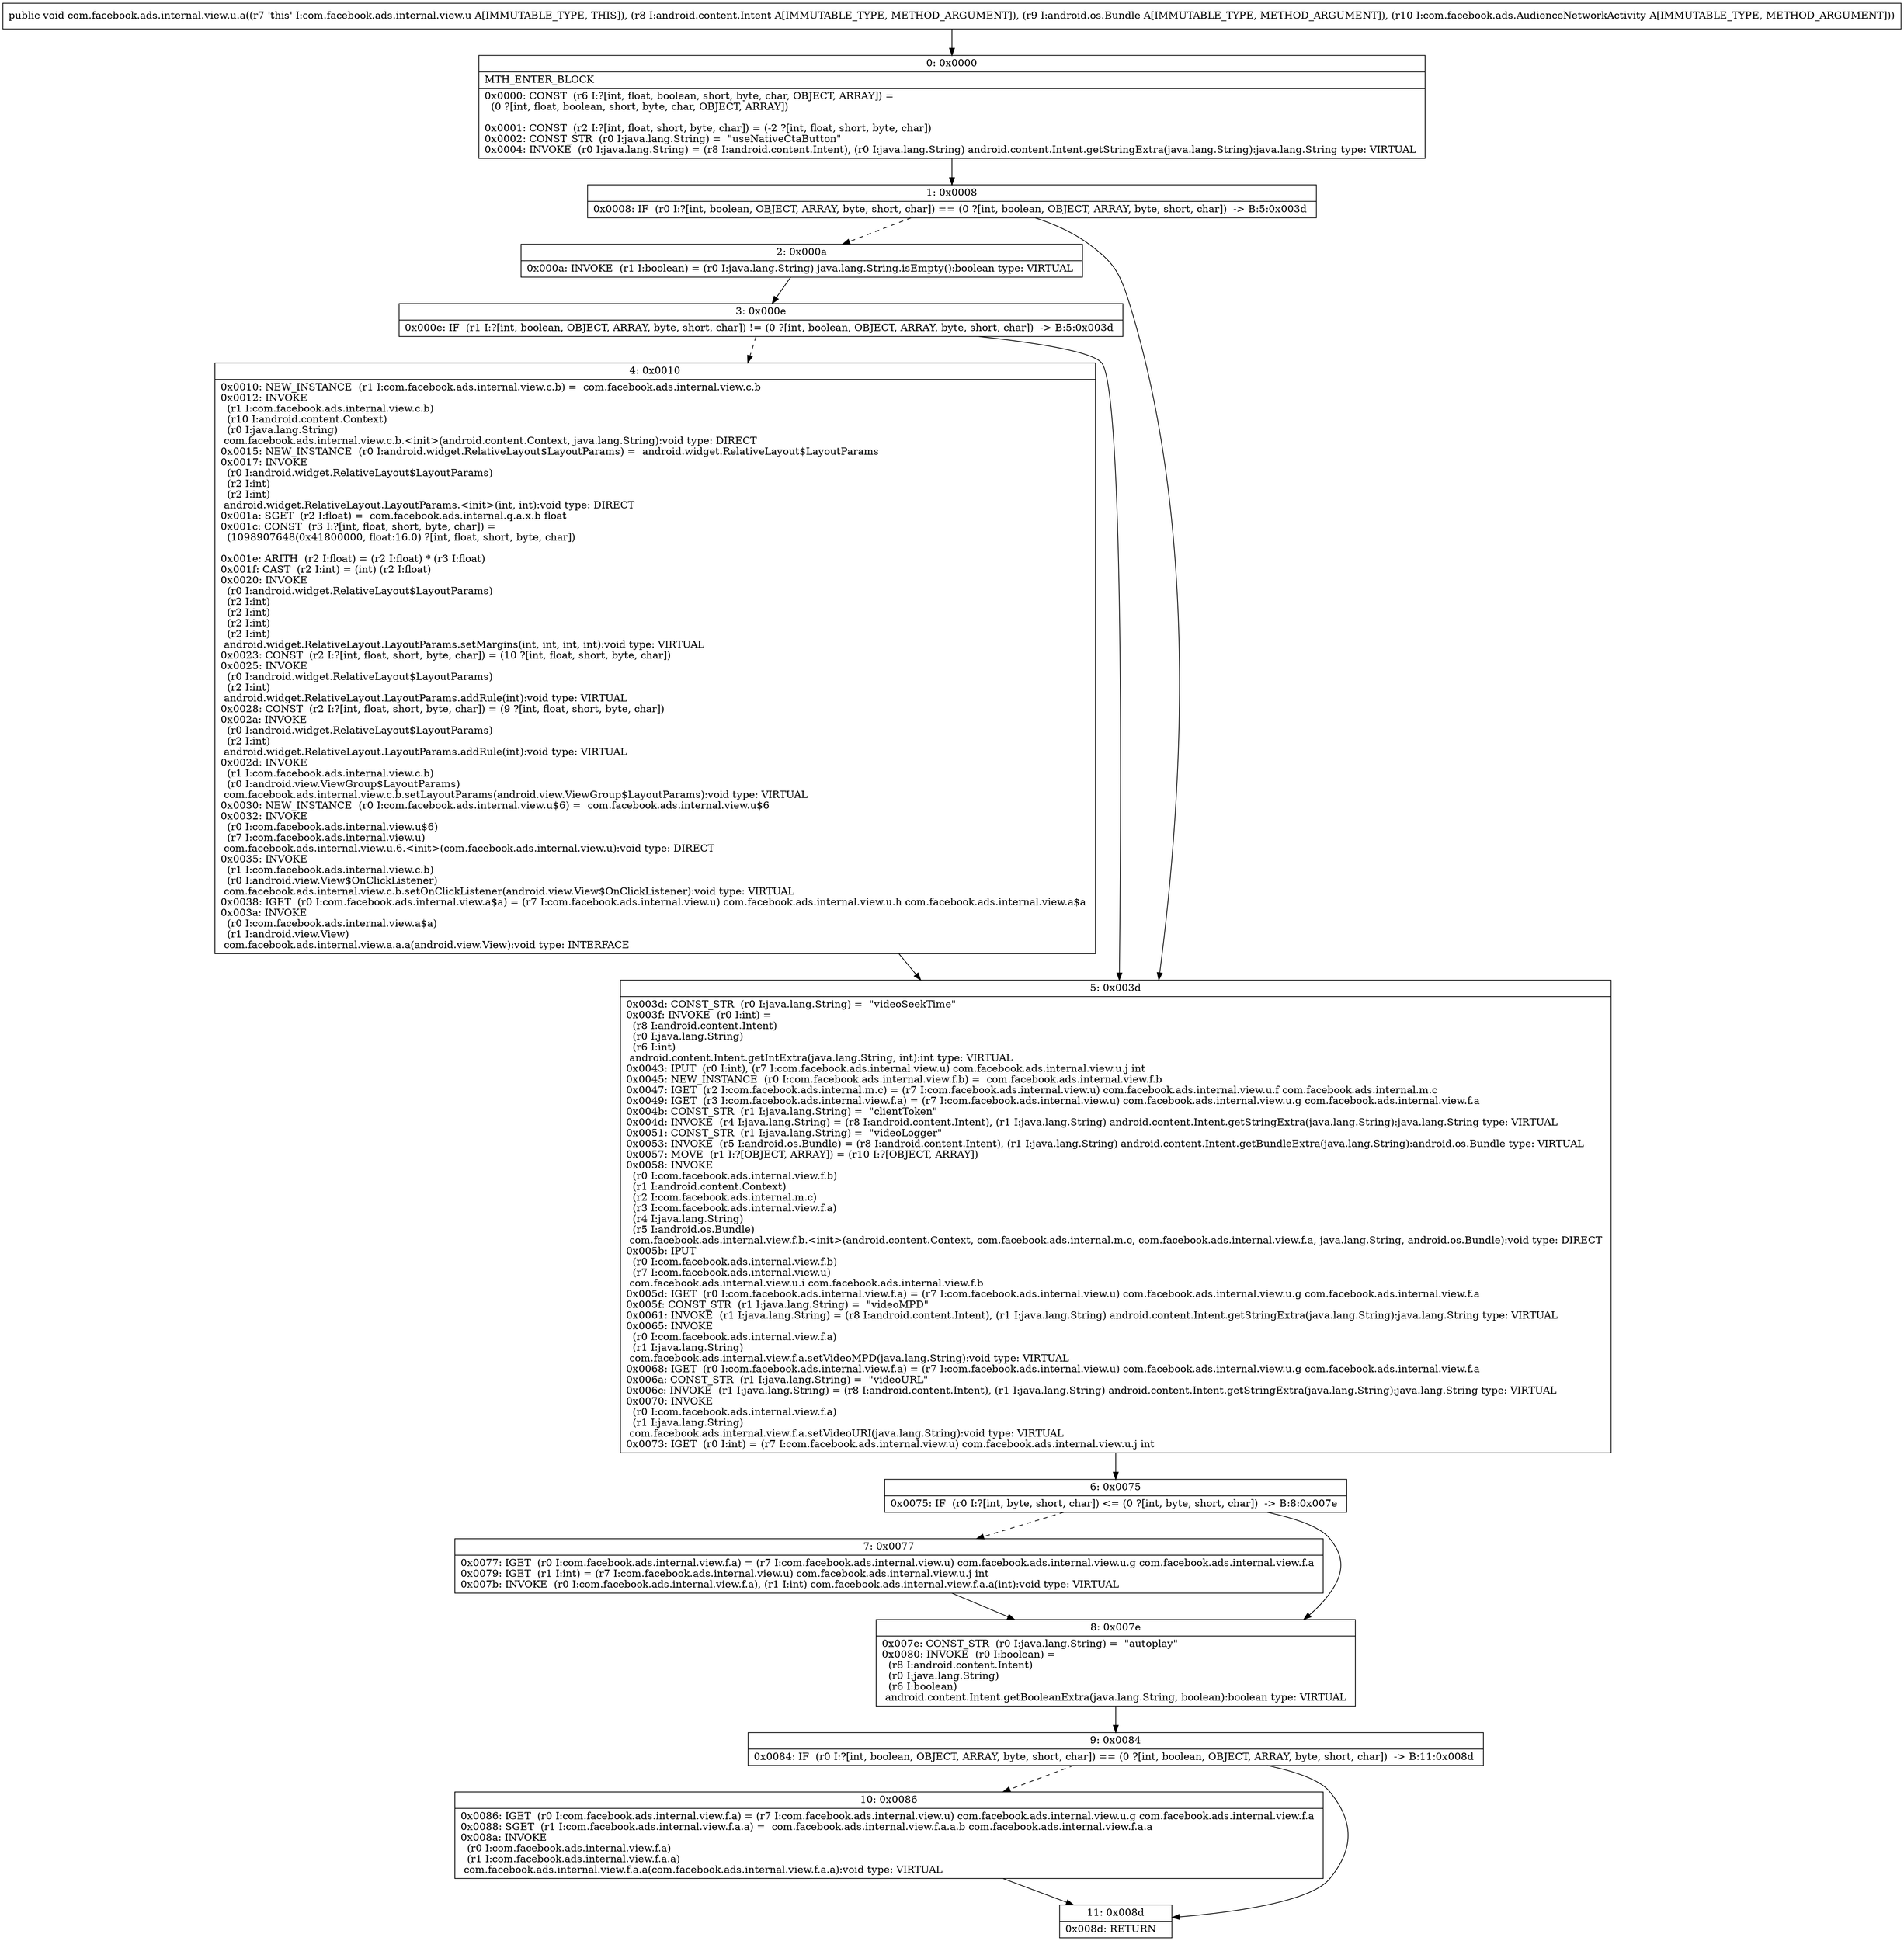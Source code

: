 digraph "CFG forcom.facebook.ads.internal.view.u.a(Landroid\/content\/Intent;Landroid\/os\/Bundle;Lcom\/facebook\/ads\/AudienceNetworkActivity;)V" {
Node_0 [shape=record,label="{0\:\ 0x0000|MTH_ENTER_BLOCK\l|0x0000: CONST  (r6 I:?[int, float, boolean, short, byte, char, OBJECT, ARRAY]) = \l  (0 ?[int, float, boolean, short, byte, char, OBJECT, ARRAY])\l \l0x0001: CONST  (r2 I:?[int, float, short, byte, char]) = (\-2 ?[int, float, short, byte, char]) \l0x0002: CONST_STR  (r0 I:java.lang.String) =  \"useNativeCtaButton\" \l0x0004: INVOKE  (r0 I:java.lang.String) = (r8 I:android.content.Intent), (r0 I:java.lang.String) android.content.Intent.getStringExtra(java.lang.String):java.lang.String type: VIRTUAL \l}"];
Node_1 [shape=record,label="{1\:\ 0x0008|0x0008: IF  (r0 I:?[int, boolean, OBJECT, ARRAY, byte, short, char]) == (0 ?[int, boolean, OBJECT, ARRAY, byte, short, char])  \-\> B:5:0x003d \l}"];
Node_2 [shape=record,label="{2\:\ 0x000a|0x000a: INVOKE  (r1 I:boolean) = (r0 I:java.lang.String) java.lang.String.isEmpty():boolean type: VIRTUAL \l}"];
Node_3 [shape=record,label="{3\:\ 0x000e|0x000e: IF  (r1 I:?[int, boolean, OBJECT, ARRAY, byte, short, char]) != (0 ?[int, boolean, OBJECT, ARRAY, byte, short, char])  \-\> B:5:0x003d \l}"];
Node_4 [shape=record,label="{4\:\ 0x0010|0x0010: NEW_INSTANCE  (r1 I:com.facebook.ads.internal.view.c.b) =  com.facebook.ads.internal.view.c.b \l0x0012: INVOKE  \l  (r1 I:com.facebook.ads.internal.view.c.b)\l  (r10 I:android.content.Context)\l  (r0 I:java.lang.String)\l com.facebook.ads.internal.view.c.b.\<init\>(android.content.Context, java.lang.String):void type: DIRECT \l0x0015: NEW_INSTANCE  (r0 I:android.widget.RelativeLayout$LayoutParams) =  android.widget.RelativeLayout$LayoutParams \l0x0017: INVOKE  \l  (r0 I:android.widget.RelativeLayout$LayoutParams)\l  (r2 I:int)\l  (r2 I:int)\l android.widget.RelativeLayout.LayoutParams.\<init\>(int, int):void type: DIRECT \l0x001a: SGET  (r2 I:float) =  com.facebook.ads.internal.q.a.x.b float \l0x001c: CONST  (r3 I:?[int, float, short, byte, char]) = \l  (1098907648(0x41800000, float:16.0) ?[int, float, short, byte, char])\l \l0x001e: ARITH  (r2 I:float) = (r2 I:float) * (r3 I:float) \l0x001f: CAST  (r2 I:int) = (int) (r2 I:float) \l0x0020: INVOKE  \l  (r0 I:android.widget.RelativeLayout$LayoutParams)\l  (r2 I:int)\l  (r2 I:int)\l  (r2 I:int)\l  (r2 I:int)\l android.widget.RelativeLayout.LayoutParams.setMargins(int, int, int, int):void type: VIRTUAL \l0x0023: CONST  (r2 I:?[int, float, short, byte, char]) = (10 ?[int, float, short, byte, char]) \l0x0025: INVOKE  \l  (r0 I:android.widget.RelativeLayout$LayoutParams)\l  (r2 I:int)\l android.widget.RelativeLayout.LayoutParams.addRule(int):void type: VIRTUAL \l0x0028: CONST  (r2 I:?[int, float, short, byte, char]) = (9 ?[int, float, short, byte, char]) \l0x002a: INVOKE  \l  (r0 I:android.widget.RelativeLayout$LayoutParams)\l  (r2 I:int)\l android.widget.RelativeLayout.LayoutParams.addRule(int):void type: VIRTUAL \l0x002d: INVOKE  \l  (r1 I:com.facebook.ads.internal.view.c.b)\l  (r0 I:android.view.ViewGroup$LayoutParams)\l com.facebook.ads.internal.view.c.b.setLayoutParams(android.view.ViewGroup$LayoutParams):void type: VIRTUAL \l0x0030: NEW_INSTANCE  (r0 I:com.facebook.ads.internal.view.u$6) =  com.facebook.ads.internal.view.u$6 \l0x0032: INVOKE  \l  (r0 I:com.facebook.ads.internal.view.u$6)\l  (r7 I:com.facebook.ads.internal.view.u)\l com.facebook.ads.internal.view.u.6.\<init\>(com.facebook.ads.internal.view.u):void type: DIRECT \l0x0035: INVOKE  \l  (r1 I:com.facebook.ads.internal.view.c.b)\l  (r0 I:android.view.View$OnClickListener)\l com.facebook.ads.internal.view.c.b.setOnClickListener(android.view.View$OnClickListener):void type: VIRTUAL \l0x0038: IGET  (r0 I:com.facebook.ads.internal.view.a$a) = (r7 I:com.facebook.ads.internal.view.u) com.facebook.ads.internal.view.u.h com.facebook.ads.internal.view.a$a \l0x003a: INVOKE  \l  (r0 I:com.facebook.ads.internal.view.a$a)\l  (r1 I:android.view.View)\l com.facebook.ads.internal.view.a.a.a(android.view.View):void type: INTERFACE \l}"];
Node_5 [shape=record,label="{5\:\ 0x003d|0x003d: CONST_STR  (r0 I:java.lang.String) =  \"videoSeekTime\" \l0x003f: INVOKE  (r0 I:int) = \l  (r8 I:android.content.Intent)\l  (r0 I:java.lang.String)\l  (r6 I:int)\l android.content.Intent.getIntExtra(java.lang.String, int):int type: VIRTUAL \l0x0043: IPUT  (r0 I:int), (r7 I:com.facebook.ads.internal.view.u) com.facebook.ads.internal.view.u.j int \l0x0045: NEW_INSTANCE  (r0 I:com.facebook.ads.internal.view.f.b) =  com.facebook.ads.internal.view.f.b \l0x0047: IGET  (r2 I:com.facebook.ads.internal.m.c) = (r7 I:com.facebook.ads.internal.view.u) com.facebook.ads.internal.view.u.f com.facebook.ads.internal.m.c \l0x0049: IGET  (r3 I:com.facebook.ads.internal.view.f.a) = (r7 I:com.facebook.ads.internal.view.u) com.facebook.ads.internal.view.u.g com.facebook.ads.internal.view.f.a \l0x004b: CONST_STR  (r1 I:java.lang.String) =  \"clientToken\" \l0x004d: INVOKE  (r4 I:java.lang.String) = (r8 I:android.content.Intent), (r1 I:java.lang.String) android.content.Intent.getStringExtra(java.lang.String):java.lang.String type: VIRTUAL \l0x0051: CONST_STR  (r1 I:java.lang.String) =  \"videoLogger\" \l0x0053: INVOKE  (r5 I:android.os.Bundle) = (r8 I:android.content.Intent), (r1 I:java.lang.String) android.content.Intent.getBundleExtra(java.lang.String):android.os.Bundle type: VIRTUAL \l0x0057: MOVE  (r1 I:?[OBJECT, ARRAY]) = (r10 I:?[OBJECT, ARRAY]) \l0x0058: INVOKE  \l  (r0 I:com.facebook.ads.internal.view.f.b)\l  (r1 I:android.content.Context)\l  (r2 I:com.facebook.ads.internal.m.c)\l  (r3 I:com.facebook.ads.internal.view.f.a)\l  (r4 I:java.lang.String)\l  (r5 I:android.os.Bundle)\l com.facebook.ads.internal.view.f.b.\<init\>(android.content.Context, com.facebook.ads.internal.m.c, com.facebook.ads.internal.view.f.a, java.lang.String, android.os.Bundle):void type: DIRECT \l0x005b: IPUT  \l  (r0 I:com.facebook.ads.internal.view.f.b)\l  (r7 I:com.facebook.ads.internal.view.u)\l com.facebook.ads.internal.view.u.i com.facebook.ads.internal.view.f.b \l0x005d: IGET  (r0 I:com.facebook.ads.internal.view.f.a) = (r7 I:com.facebook.ads.internal.view.u) com.facebook.ads.internal.view.u.g com.facebook.ads.internal.view.f.a \l0x005f: CONST_STR  (r1 I:java.lang.String) =  \"videoMPD\" \l0x0061: INVOKE  (r1 I:java.lang.String) = (r8 I:android.content.Intent), (r1 I:java.lang.String) android.content.Intent.getStringExtra(java.lang.String):java.lang.String type: VIRTUAL \l0x0065: INVOKE  \l  (r0 I:com.facebook.ads.internal.view.f.a)\l  (r1 I:java.lang.String)\l com.facebook.ads.internal.view.f.a.setVideoMPD(java.lang.String):void type: VIRTUAL \l0x0068: IGET  (r0 I:com.facebook.ads.internal.view.f.a) = (r7 I:com.facebook.ads.internal.view.u) com.facebook.ads.internal.view.u.g com.facebook.ads.internal.view.f.a \l0x006a: CONST_STR  (r1 I:java.lang.String) =  \"videoURL\" \l0x006c: INVOKE  (r1 I:java.lang.String) = (r8 I:android.content.Intent), (r1 I:java.lang.String) android.content.Intent.getStringExtra(java.lang.String):java.lang.String type: VIRTUAL \l0x0070: INVOKE  \l  (r0 I:com.facebook.ads.internal.view.f.a)\l  (r1 I:java.lang.String)\l com.facebook.ads.internal.view.f.a.setVideoURI(java.lang.String):void type: VIRTUAL \l0x0073: IGET  (r0 I:int) = (r7 I:com.facebook.ads.internal.view.u) com.facebook.ads.internal.view.u.j int \l}"];
Node_6 [shape=record,label="{6\:\ 0x0075|0x0075: IF  (r0 I:?[int, byte, short, char]) \<= (0 ?[int, byte, short, char])  \-\> B:8:0x007e \l}"];
Node_7 [shape=record,label="{7\:\ 0x0077|0x0077: IGET  (r0 I:com.facebook.ads.internal.view.f.a) = (r7 I:com.facebook.ads.internal.view.u) com.facebook.ads.internal.view.u.g com.facebook.ads.internal.view.f.a \l0x0079: IGET  (r1 I:int) = (r7 I:com.facebook.ads.internal.view.u) com.facebook.ads.internal.view.u.j int \l0x007b: INVOKE  (r0 I:com.facebook.ads.internal.view.f.a), (r1 I:int) com.facebook.ads.internal.view.f.a.a(int):void type: VIRTUAL \l}"];
Node_8 [shape=record,label="{8\:\ 0x007e|0x007e: CONST_STR  (r0 I:java.lang.String) =  \"autoplay\" \l0x0080: INVOKE  (r0 I:boolean) = \l  (r8 I:android.content.Intent)\l  (r0 I:java.lang.String)\l  (r6 I:boolean)\l android.content.Intent.getBooleanExtra(java.lang.String, boolean):boolean type: VIRTUAL \l}"];
Node_9 [shape=record,label="{9\:\ 0x0084|0x0084: IF  (r0 I:?[int, boolean, OBJECT, ARRAY, byte, short, char]) == (0 ?[int, boolean, OBJECT, ARRAY, byte, short, char])  \-\> B:11:0x008d \l}"];
Node_10 [shape=record,label="{10\:\ 0x0086|0x0086: IGET  (r0 I:com.facebook.ads.internal.view.f.a) = (r7 I:com.facebook.ads.internal.view.u) com.facebook.ads.internal.view.u.g com.facebook.ads.internal.view.f.a \l0x0088: SGET  (r1 I:com.facebook.ads.internal.view.f.a.a) =  com.facebook.ads.internal.view.f.a.a.b com.facebook.ads.internal.view.f.a.a \l0x008a: INVOKE  \l  (r0 I:com.facebook.ads.internal.view.f.a)\l  (r1 I:com.facebook.ads.internal.view.f.a.a)\l com.facebook.ads.internal.view.f.a.a(com.facebook.ads.internal.view.f.a.a):void type: VIRTUAL \l}"];
Node_11 [shape=record,label="{11\:\ 0x008d|0x008d: RETURN   \l}"];
MethodNode[shape=record,label="{public void com.facebook.ads.internal.view.u.a((r7 'this' I:com.facebook.ads.internal.view.u A[IMMUTABLE_TYPE, THIS]), (r8 I:android.content.Intent A[IMMUTABLE_TYPE, METHOD_ARGUMENT]), (r9 I:android.os.Bundle A[IMMUTABLE_TYPE, METHOD_ARGUMENT]), (r10 I:com.facebook.ads.AudienceNetworkActivity A[IMMUTABLE_TYPE, METHOD_ARGUMENT])) }"];
MethodNode -> Node_0;
Node_0 -> Node_1;
Node_1 -> Node_2[style=dashed];
Node_1 -> Node_5;
Node_2 -> Node_3;
Node_3 -> Node_4[style=dashed];
Node_3 -> Node_5;
Node_4 -> Node_5;
Node_5 -> Node_6;
Node_6 -> Node_7[style=dashed];
Node_6 -> Node_8;
Node_7 -> Node_8;
Node_8 -> Node_9;
Node_9 -> Node_10[style=dashed];
Node_9 -> Node_11;
Node_10 -> Node_11;
}

